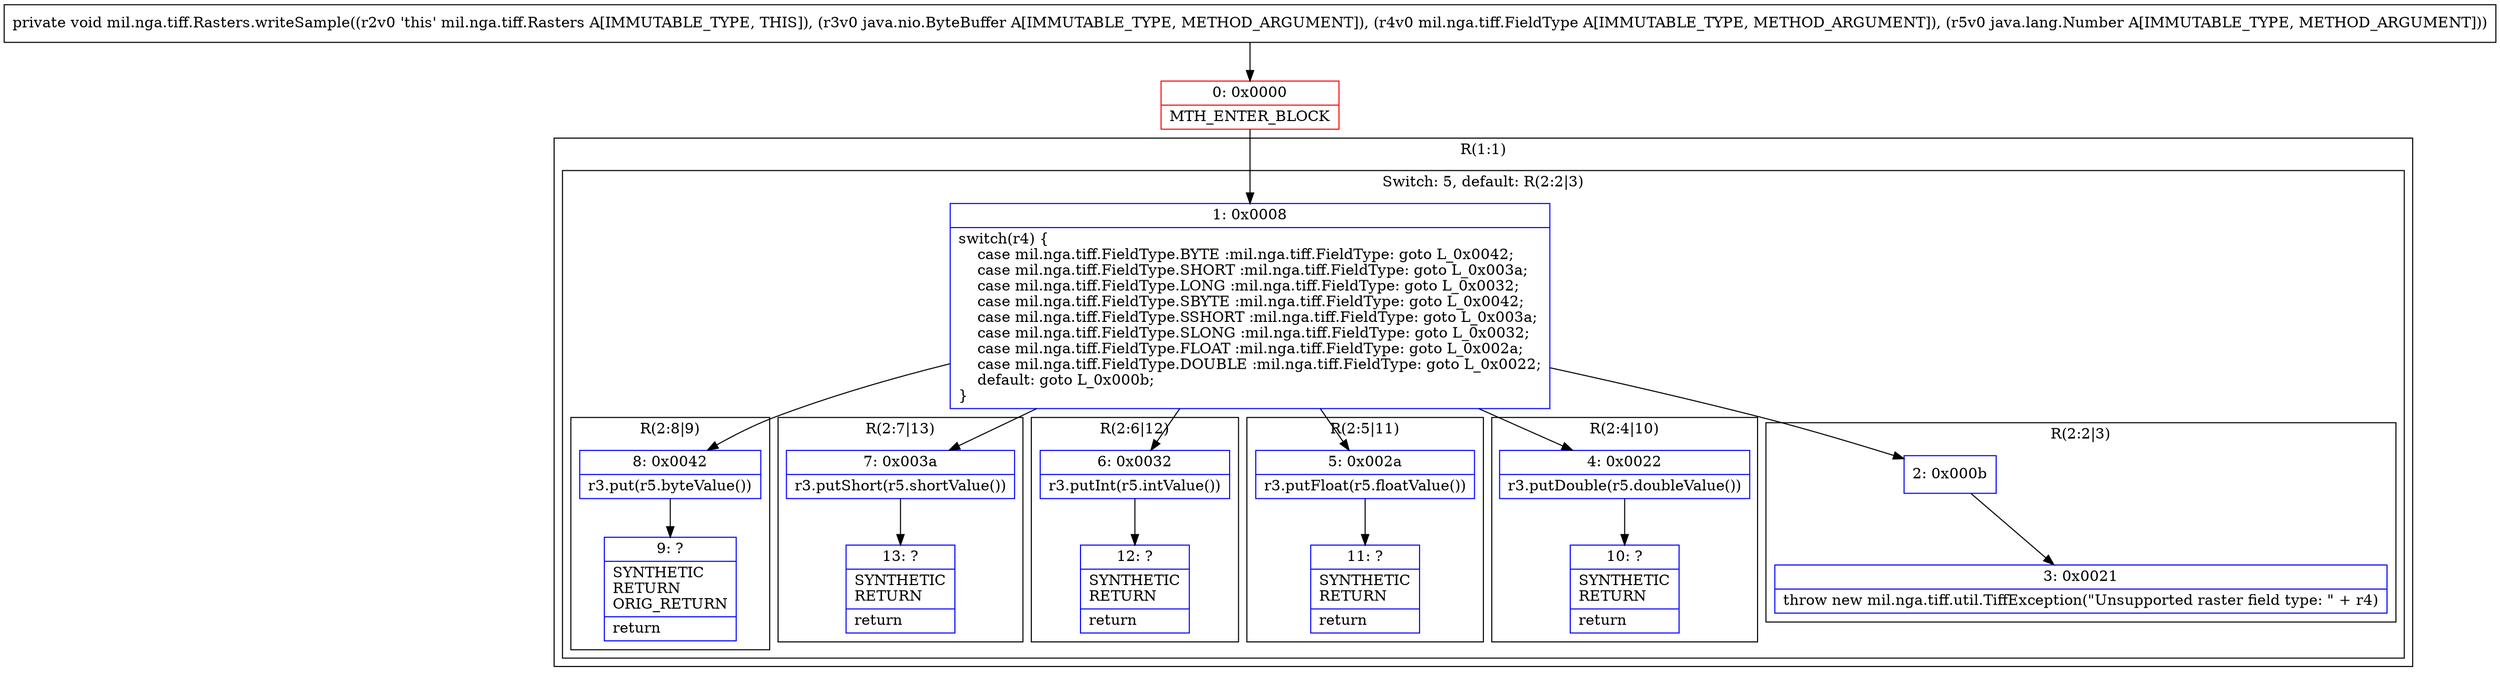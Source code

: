 digraph "CFG formil.nga.tiff.Rasters.writeSample(Ljava\/nio\/ByteBuffer;Lmil\/nga\/tiff\/FieldType;Ljava\/lang\/Number;)V" {
subgraph cluster_Region_1239121351 {
label = "R(1:1)";
node [shape=record,color=blue];
subgraph cluster_SwitchRegion_713383903 {
label = "Switch: 5, default: R(2:2|3)";
node [shape=record,color=blue];
Node_1 [shape=record,label="{1\:\ 0x0008|switch(r4) \{\l    case mil.nga.tiff.FieldType.BYTE :mil.nga.tiff.FieldType: goto L_0x0042;\l    case mil.nga.tiff.FieldType.SHORT :mil.nga.tiff.FieldType: goto L_0x003a;\l    case mil.nga.tiff.FieldType.LONG :mil.nga.tiff.FieldType: goto L_0x0032;\l    case mil.nga.tiff.FieldType.SBYTE :mil.nga.tiff.FieldType: goto L_0x0042;\l    case mil.nga.tiff.FieldType.SSHORT :mil.nga.tiff.FieldType: goto L_0x003a;\l    case mil.nga.tiff.FieldType.SLONG :mil.nga.tiff.FieldType: goto L_0x0032;\l    case mil.nga.tiff.FieldType.FLOAT :mil.nga.tiff.FieldType: goto L_0x002a;\l    case mil.nga.tiff.FieldType.DOUBLE :mil.nga.tiff.FieldType: goto L_0x0022;\l    default: goto L_0x000b;\l\}\l}"];
subgraph cluster_Region_407089070 {
label = "R(2:8|9)";
node [shape=record,color=blue];
Node_8 [shape=record,label="{8\:\ 0x0042|r3.put(r5.byteValue())\l}"];
Node_9 [shape=record,label="{9\:\ ?|SYNTHETIC\lRETURN\lORIG_RETURN\l|return\l}"];
}
subgraph cluster_Region_929112857 {
label = "R(2:7|13)";
node [shape=record,color=blue];
Node_7 [shape=record,label="{7\:\ 0x003a|r3.putShort(r5.shortValue())\l}"];
Node_13 [shape=record,label="{13\:\ ?|SYNTHETIC\lRETURN\l|return\l}"];
}
subgraph cluster_Region_633750903 {
label = "R(2:6|12)";
node [shape=record,color=blue];
Node_6 [shape=record,label="{6\:\ 0x0032|r3.putInt(r5.intValue())\l}"];
Node_12 [shape=record,label="{12\:\ ?|SYNTHETIC\lRETURN\l|return\l}"];
}
subgraph cluster_Region_633183671 {
label = "R(2:5|11)";
node [shape=record,color=blue];
Node_5 [shape=record,label="{5\:\ 0x002a|r3.putFloat(r5.floatValue())\l}"];
Node_11 [shape=record,label="{11\:\ ?|SYNTHETIC\lRETURN\l|return\l}"];
}
subgraph cluster_Region_545683569 {
label = "R(2:4|10)";
node [shape=record,color=blue];
Node_4 [shape=record,label="{4\:\ 0x0022|r3.putDouble(r5.doubleValue())\l}"];
Node_10 [shape=record,label="{10\:\ ?|SYNTHETIC\lRETURN\l|return\l}"];
}
subgraph cluster_Region_507637395 {
label = "R(2:2|3)";
node [shape=record,color=blue];
Node_2 [shape=record,label="{2\:\ 0x000b}"];
Node_3 [shape=record,label="{3\:\ 0x0021|throw new mil.nga.tiff.util.TiffException(\"Unsupported raster field type: \" + r4)\l}"];
}
}
}
Node_0 [shape=record,color=red,label="{0\:\ 0x0000|MTH_ENTER_BLOCK\l}"];
MethodNode[shape=record,label="{private void mil.nga.tiff.Rasters.writeSample((r2v0 'this' mil.nga.tiff.Rasters A[IMMUTABLE_TYPE, THIS]), (r3v0 java.nio.ByteBuffer A[IMMUTABLE_TYPE, METHOD_ARGUMENT]), (r4v0 mil.nga.tiff.FieldType A[IMMUTABLE_TYPE, METHOD_ARGUMENT]), (r5v0 java.lang.Number A[IMMUTABLE_TYPE, METHOD_ARGUMENT])) }"];
MethodNode -> Node_0;
Node_1 -> Node_2;
Node_1 -> Node_4;
Node_1 -> Node_5;
Node_1 -> Node_6;
Node_1 -> Node_7;
Node_1 -> Node_8;
Node_8 -> Node_9;
Node_7 -> Node_13;
Node_6 -> Node_12;
Node_5 -> Node_11;
Node_4 -> Node_10;
Node_2 -> Node_3;
Node_0 -> Node_1;
}

